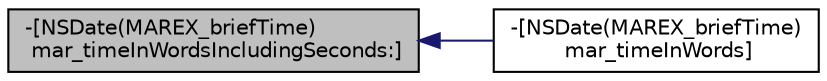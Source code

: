 digraph "-[NSDate(MAREX_briefTime) mar_timeInWordsIncludingSeconds:]"
{
  edge [fontname="Helvetica",fontsize="10",labelfontname="Helvetica",labelfontsize="10"];
  node [fontname="Helvetica",fontsize="10",shape=record];
  rankdir="LR";
  Node6 [label="-[NSDate(MAREX_briefTime)\l mar_timeInWordsIncludingSeconds:]",height=0.2,width=0.4,color="black", fillcolor="grey75", style="filled", fontcolor="black"];
  Node6 -> Node7 [dir="back",color="midnightblue",fontsize="10",style="solid",fontname="Helvetica"];
  Node7 [label="-[NSDate(MAREX_briefTime)\l mar_timeInWords]",height=0.2,width=0.4,color="black", fillcolor="white", style="filled",URL="$category_n_s_date_07_m_a_r_e_x__brief_time_08.html#a036722e23a4872ddf45b2fa7ade0fa73"];
}
